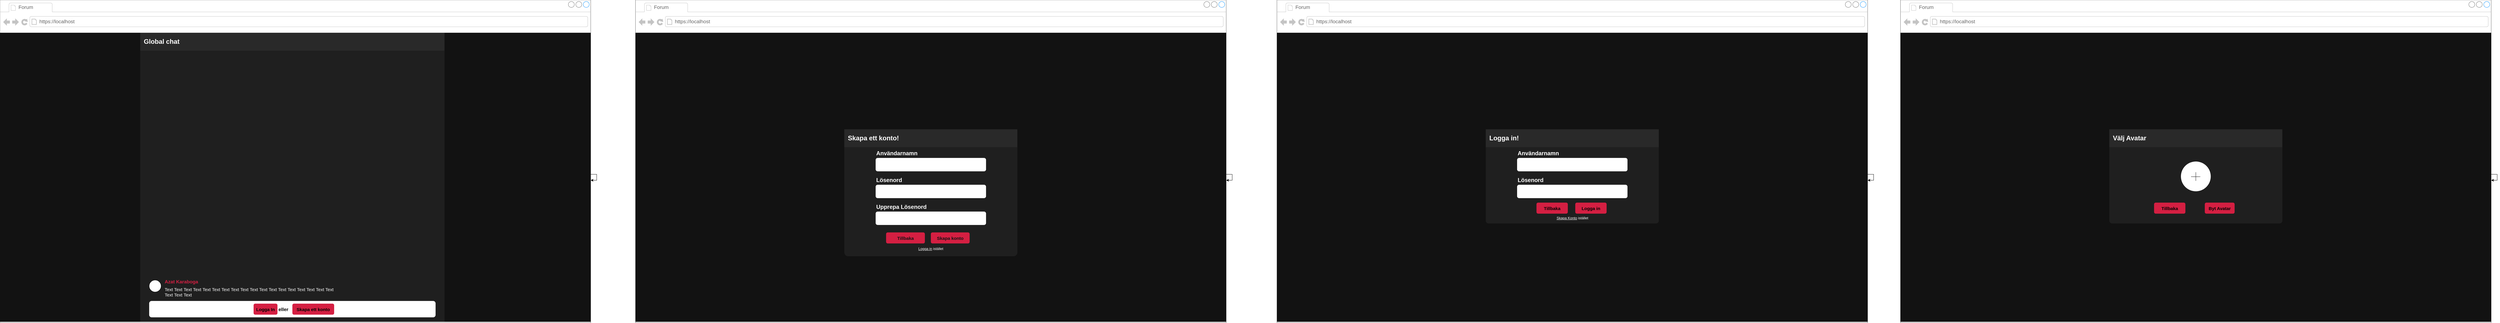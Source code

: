 <mxfile version="21.1.2" type="device">
  <diagram name="Page-1" id="wdCuB6sufGS2kOF5wtht">
    <mxGraphModel dx="1651" dy="2203" grid="1" gridSize="10" guides="1" tooltips="1" connect="1" arrows="1" fold="1" page="1" pageScale="1" pageWidth="827" pageHeight="1169" math="0" shadow="0">
      <root>
        <mxCell id="0" />
        <mxCell id="1" parent="0" />
        <mxCell id="D5LrkwyOp0ir_glRKJ9V-1" value="" style="strokeWidth=1;shadow=0;dashed=0;align=center;html=1;shape=mxgraph.mockup.containers.browserWindow;rSize=0;strokeColor=none;strokeColor2=#008cff;strokeColor3=#c4c4c4;mainText=,;recursiveResize=0;" parent="1" vertex="1">
          <mxGeometry width="1980" height="1083" as="geometry" />
        </mxCell>
        <mxCell id="D5LrkwyOp0ir_glRKJ9V-2" value="Forum" style="strokeWidth=1;shadow=0;dashed=0;align=center;html=1;shape=mxgraph.mockup.containers.anchor;fontSize=17;fontColor=#666666;align=left;whiteSpace=wrap;" parent="D5LrkwyOp0ir_glRKJ9V-1" vertex="1">
          <mxGeometry x="60" y="12" width="110" height="26" as="geometry" />
        </mxCell>
        <mxCell id="D5LrkwyOp0ir_glRKJ9V-3" value="https://localhost" style="strokeWidth=1;shadow=0;dashed=0;align=center;html=1;shape=mxgraph.mockup.containers.anchor;rSize=0;fontSize=17;fontColor=#666666;align=left;" parent="D5LrkwyOp0ir_glRKJ9V-1" vertex="1">
          <mxGeometry x="130" y="60" width="250" height="26" as="geometry" />
        </mxCell>
        <mxCell id="D5LrkwyOp0ir_glRKJ9V-4" value="" style="rounded=0;whiteSpace=wrap;html=1;strokeColor=none;fillColor=#121212;" parent="D5LrkwyOp0ir_glRKJ9V-1" vertex="1">
          <mxGeometry y="110" width="1980" height="970" as="geometry" />
        </mxCell>
        <mxCell id="D5LrkwyOp0ir_glRKJ9V-5" value="" style="rounded=0;whiteSpace=wrap;html=1;strokeColor=none;fillColor=#1F1F1F;" parent="D5LrkwyOp0ir_glRKJ9V-1" vertex="1">
          <mxGeometry x="470" y="110" width="1020" height="970" as="geometry" />
        </mxCell>
        <mxCell id="D5LrkwyOp0ir_glRKJ9V-11" style="edgeStyle=orthogonalEdgeStyle;rounded=0;orthogonalLoop=1;jettySize=auto;html=1;" parent="D5LrkwyOp0ir_glRKJ9V-1" source="D5LrkwyOp0ir_glRKJ9V-4" target="D5LrkwyOp0ir_glRKJ9V-4" edge="1">
          <mxGeometry relative="1" as="geometry" />
        </mxCell>
        <mxCell id="D5LrkwyOp0ir_glRKJ9V-19" value="" style="rounded=1;whiteSpace=wrap;html=1;strokeColor=none;fillColor=#FFFFFF;" parent="D5LrkwyOp0ir_glRKJ9V-1" vertex="1">
          <mxGeometry x="500" y="1010" width="960" height="55" as="geometry" />
        </mxCell>
        <mxCell id="D5LrkwyOp0ir_glRKJ9V-21" value="" style="ellipse;whiteSpace=wrap;html=1;aspect=fixed;" parent="D5LrkwyOp0ir_glRKJ9V-1" vertex="1">
          <mxGeometry x="500" y="940" width="40" height="40" as="geometry" />
        </mxCell>
        <mxCell id="D5LrkwyOp0ir_glRKJ9V-24" value="&lt;font size=&quot;1&quot; style=&quot;&quot;&gt;&lt;b style=&quot;font-size: 16px;&quot;&gt;Azat Karaboga&lt;/b&gt;&lt;/font&gt;" style="text;html=1;strokeColor=none;fillColor=none;align=left;verticalAlign=middle;whiteSpace=wrap;rounded=0;fontColor=#d41f42;" parent="D5LrkwyOp0ir_glRKJ9V-1" vertex="1">
          <mxGeometry x="550" y="930" width="300" height="30" as="geometry" />
        </mxCell>
        <mxCell id="D5LrkwyOp0ir_glRKJ9V-27" value="" style="rounded=0;whiteSpace=wrap;html=1;strokeColor=none;fillColor=#292929;" parent="D5LrkwyOp0ir_glRKJ9V-1" vertex="1">
          <mxGeometry x="470" y="110" width="1020" height="60" as="geometry" />
        </mxCell>
        <mxCell id="D5LrkwyOp0ir_glRKJ9V-28" value="&lt;font color=&quot;#ffffff&quot; style=&quot;font-size: 15px;&quot;&gt;&lt;font style=&quot;font-size: 15px;&quot;&gt;Text&amp;nbsp;&lt;/font&gt;Text&amp;nbsp;Text&amp;nbsp;Text&amp;nbsp;Text&amp;nbsp;Text&amp;nbsp;Text&amp;nbsp;Text&amp;nbsp;Text&amp;nbsp;Text&amp;nbsp;Text&amp;nbsp;Text&amp;nbsp;Text&amp;nbsp;Text&amp;nbsp;Text&amp;nbsp;Text&amp;nbsp;Text&amp;nbsp;Text&amp;nbsp;&lt;br&gt;Text&amp;nbsp;Text&amp;nbsp;Text&amp;nbsp;&lt;/font&gt;" style="text;html=1;strokeColor=none;fillColor=none;align=left;verticalAlign=middle;whiteSpace=wrap;rounded=0;" parent="D5LrkwyOp0ir_glRKJ9V-1" vertex="1">
          <mxGeometry x="550" y="960" width="610" height="40" as="geometry" />
        </mxCell>
        <mxCell id="D5LrkwyOp0ir_glRKJ9V-29" value="&lt;b&gt;&lt;font style=&quot;font-size: 16px;&quot;&gt;eller&lt;/font&gt;&lt;/b&gt;" style="text;html=1;strokeColor=none;fillColor=none;align=center;verticalAlign=middle;whiteSpace=wrap;rounded=0;" parent="D5LrkwyOp0ir_glRKJ9V-1" vertex="1">
          <mxGeometry x="780" y="1022.5" width="340" height="30" as="geometry" />
        </mxCell>
        <mxCell id="D5LrkwyOp0ir_glRKJ9V-30" value="&lt;font style=&quot;font-size: 15px;&quot;&gt;&lt;b&gt;Logga In&lt;/b&gt;&lt;/font&gt;" style="rounded=1;whiteSpace=wrap;html=1;strokeColor=none;fillColor=#d41f42;" parent="D5LrkwyOp0ir_glRKJ9V-1" vertex="1">
          <mxGeometry x="850" y="1019" width="80" height="37" as="geometry" />
        </mxCell>
        <mxCell id="D5LrkwyOp0ir_glRKJ9V-44" value="&lt;font style=&quot;font-size: 15px;&quot;&gt;&lt;b&gt;Skapa ett konto&lt;/b&gt;&lt;/font&gt;" style="rounded=1;whiteSpace=wrap;html=1;strokeColor=none;fillColor=#d41f42;" parent="D5LrkwyOp0ir_glRKJ9V-1" vertex="1">
          <mxGeometry x="980" y="1019" width="140" height="37" as="geometry" />
        </mxCell>
        <mxCell id="D5LrkwyOp0ir_glRKJ9V-45" value="&lt;font size=&quot;1&quot; color=&quot;#ffffff&quot;&gt;&lt;b style=&quot;font-size: 22px;&quot;&gt;Global chat&lt;/b&gt;&lt;/font&gt;" style="text;html=1;strokeColor=none;fillColor=none;align=left;verticalAlign=middle;whiteSpace=wrap;rounded=0;" parent="D5LrkwyOp0ir_glRKJ9V-1" vertex="1">
          <mxGeometry x="480" y="120" width="610" height="40" as="geometry" />
        </mxCell>
        <mxCell id="D5LrkwyOp0ir_glRKJ9V-56" value="" style="strokeWidth=1;shadow=0;dashed=0;align=center;html=1;shape=mxgraph.mockup.containers.browserWindow;rSize=0;strokeColor=none;strokeColor2=#008cff;strokeColor3=#c4c4c4;mainText=,;recursiveResize=0;" parent="1" vertex="1">
          <mxGeometry x="2130" width="1980" height="1083" as="geometry" />
        </mxCell>
        <mxCell id="D5LrkwyOp0ir_glRKJ9V-57" value="Forum" style="strokeWidth=1;shadow=0;dashed=0;align=center;html=1;shape=mxgraph.mockup.containers.anchor;fontSize=17;fontColor=#666666;align=left;whiteSpace=wrap;" parent="D5LrkwyOp0ir_glRKJ9V-56" vertex="1">
          <mxGeometry x="60" y="12" width="110" height="26" as="geometry" />
        </mxCell>
        <mxCell id="D5LrkwyOp0ir_glRKJ9V-58" value="https://localhost" style="strokeWidth=1;shadow=0;dashed=0;align=center;html=1;shape=mxgraph.mockup.containers.anchor;rSize=0;fontSize=17;fontColor=#666666;align=left;" parent="D5LrkwyOp0ir_glRKJ9V-56" vertex="1">
          <mxGeometry x="130" y="60" width="250" height="26" as="geometry" />
        </mxCell>
        <mxCell id="D5LrkwyOp0ir_glRKJ9V-59" value="" style="rounded=0;whiteSpace=wrap;html=1;strokeColor=none;fillColor=#121212;" parent="D5LrkwyOp0ir_glRKJ9V-56" vertex="1">
          <mxGeometry y="110" width="1980" height="970" as="geometry" />
        </mxCell>
        <mxCell id="D5LrkwyOp0ir_glRKJ9V-60" value="" style="rounded=1;whiteSpace=wrap;html=1;strokeColor=none;fillColor=#1F1F1F;arcSize=3;imageHeight=24;" parent="D5LrkwyOp0ir_glRKJ9V-56" vertex="1">
          <mxGeometry x="700" y="434" width="580" height="426" as="geometry" />
        </mxCell>
        <mxCell id="D5LrkwyOp0ir_glRKJ9V-61" style="edgeStyle=orthogonalEdgeStyle;rounded=0;orthogonalLoop=1;jettySize=auto;html=1;" parent="D5LrkwyOp0ir_glRKJ9V-56" source="D5LrkwyOp0ir_glRKJ9V-59" target="D5LrkwyOp0ir_glRKJ9V-59" edge="1">
          <mxGeometry relative="1" as="geometry" />
        </mxCell>
        <mxCell id="D5LrkwyOp0ir_glRKJ9V-65" value="" style="rounded=0;whiteSpace=wrap;html=1;strokeColor=none;fillColor=#292929;" parent="D5LrkwyOp0ir_glRKJ9V-56" vertex="1">
          <mxGeometry x="700" y="434" width="580" height="60" as="geometry" />
        </mxCell>
        <mxCell id="D5LrkwyOp0ir_glRKJ9V-70" value="&lt;font color=&quot;#ffffff&quot;&gt;&lt;span style=&quot;font-size: 22px;&quot;&gt;&lt;b&gt;Skapa ett konto!&lt;/b&gt;&lt;/span&gt;&lt;/font&gt;" style="text;html=1;strokeColor=none;fillColor=none;align=left;verticalAlign=middle;whiteSpace=wrap;rounded=0;" parent="D5LrkwyOp0ir_glRKJ9V-56" vertex="1">
          <mxGeometry x="710" y="444" width="560" height="40" as="geometry" />
        </mxCell>
        <mxCell id="D5LrkwyOp0ir_glRKJ9V-71" value="&lt;font color=&quot;#121212&quot; style=&quot;font-size: 15px;&quot;&gt;&lt;b&gt;Tillbaka&lt;/b&gt;&lt;/font&gt;" style="rounded=1;whiteSpace=wrap;html=1;strokeColor=none;fillColor=#d41f42;" parent="D5LrkwyOp0ir_glRKJ9V-56" vertex="1">
          <mxGeometry x="840" y="780" width="130" height="37" as="geometry" />
        </mxCell>
        <mxCell id="D5LrkwyOp0ir_glRKJ9V-72" value="" style="rounded=1;whiteSpace=wrap;html=1;strokeColor=none;fillColor=#FFFFFF;" parent="D5LrkwyOp0ir_glRKJ9V-56" vertex="1">
          <mxGeometry x="805" y="530" width="370" height="45" as="geometry" />
        </mxCell>
        <mxCell id="D5LrkwyOp0ir_glRKJ9V-73" value="" style="rounded=1;whiteSpace=wrap;html=1;strokeColor=none;fillColor=#FFFFFF;" parent="D5LrkwyOp0ir_glRKJ9V-56" vertex="1">
          <mxGeometry x="805" y="620" width="370" height="45" as="geometry" />
        </mxCell>
        <mxCell id="D5LrkwyOp0ir_glRKJ9V-74" value="&lt;font size=&quot;1&quot; color=&quot;#ffffff&quot;&gt;&lt;b style=&quot;font-size: 19px;&quot;&gt;Användarnamn&lt;/b&gt;&lt;/font&gt;" style="text;html=1;strokeColor=none;fillColor=none;align=left;verticalAlign=middle;whiteSpace=wrap;rounded=0;" parent="D5LrkwyOp0ir_glRKJ9V-56" vertex="1">
          <mxGeometry x="805" y="500" width="365" height="30" as="geometry" />
        </mxCell>
        <mxCell id="D5LrkwyOp0ir_glRKJ9V-75" value="&lt;font size=&quot;1&quot; color=&quot;#ffffff&quot;&gt;&lt;b style=&quot;font-size: 19px;&quot;&gt;Lösenord&lt;/b&gt;&lt;/font&gt;" style="text;html=1;strokeColor=none;fillColor=none;align=left;verticalAlign=middle;whiteSpace=wrap;rounded=0;" parent="D5LrkwyOp0ir_glRKJ9V-56" vertex="1">
          <mxGeometry x="805" y="590" width="365" height="30" as="geometry" />
        </mxCell>
        <mxCell id="D5LrkwyOp0ir_glRKJ9V-76" value="" style="rounded=1;whiteSpace=wrap;html=1;strokeColor=none;fillColor=#FFFFFF;" parent="D5LrkwyOp0ir_glRKJ9V-56" vertex="1">
          <mxGeometry x="805" y="710" width="370" height="45" as="geometry" />
        </mxCell>
        <mxCell id="D5LrkwyOp0ir_glRKJ9V-77" value="&lt;font size=&quot;1&quot; color=&quot;#ffffff&quot;&gt;&lt;b style=&quot;font-size: 19px;&quot;&gt;Upprepa Lösenord&lt;/b&gt;&lt;/font&gt;" style="text;html=1;strokeColor=none;fillColor=none;align=left;verticalAlign=middle;whiteSpace=wrap;rounded=0;" parent="D5LrkwyOp0ir_glRKJ9V-56" vertex="1">
          <mxGeometry x="805" y="680" width="365" height="30" as="geometry" />
        </mxCell>
        <mxCell id="D5LrkwyOp0ir_glRKJ9V-78" value="&lt;font style=&quot;font-size: 12px;&quot; color=&quot;#ffffff&quot;&gt;&lt;u&gt;Logga in&lt;/u&gt; istället&lt;/font&gt;" style="text;html=1;strokeColor=none;fillColor=none;align=center;verticalAlign=middle;whiteSpace=wrap;rounded=0;" parent="D5LrkwyOp0ir_glRKJ9V-56" vertex="1">
          <mxGeometry x="945" y="820" width="90" height="30" as="geometry" />
        </mxCell>
        <mxCell id="FbByiruJ8b2dWKca3bUt-14" value="&lt;font color=&quot;#121212&quot; style=&quot;font-size: 15px;&quot;&gt;&lt;b&gt;Skapa konto&lt;/b&gt;&lt;/font&gt;" style="rounded=1;whiteSpace=wrap;html=1;strokeColor=none;fillColor=#d41f42;" vertex="1" parent="D5LrkwyOp0ir_glRKJ9V-56">
          <mxGeometry x="990" y="780" width="130" height="37" as="geometry" />
        </mxCell>
        <mxCell id="D5LrkwyOp0ir_glRKJ9V-79" value="" style="strokeWidth=1;shadow=0;dashed=0;align=center;html=1;shape=mxgraph.mockup.containers.browserWindow;rSize=0;strokeColor=none;strokeColor2=#008cff;strokeColor3=#c4c4c4;mainText=,;recursiveResize=0;" parent="1" vertex="1">
          <mxGeometry x="4280" width="1980" height="1083" as="geometry" />
        </mxCell>
        <mxCell id="D5LrkwyOp0ir_glRKJ9V-80" value="Forum" style="strokeWidth=1;shadow=0;dashed=0;align=center;html=1;shape=mxgraph.mockup.containers.anchor;fontSize=17;fontColor=#666666;align=left;whiteSpace=wrap;" parent="D5LrkwyOp0ir_glRKJ9V-79" vertex="1">
          <mxGeometry x="60" y="12" width="110" height="26" as="geometry" />
        </mxCell>
        <mxCell id="D5LrkwyOp0ir_glRKJ9V-81" value="https://localhost" style="strokeWidth=1;shadow=0;dashed=0;align=center;html=1;shape=mxgraph.mockup.containers.anchor;rSize=0;fontSize=17;fontColor=#666666;align=left;" parent="D5LrkwyOp0ir_glRKJ9V-79" vertex="1">
          <mxGeometry x="130" y="60" width="250" height="26" as="geometry" />
        </mxCell>
        <mxCell id="D5LrkwyOp0ir_glRKJ9V-82" value="" style="rounded=0;whiteSpace=wrap;html=1;strokeColor=none;fillColor=#121212;" parent="D5LrkwyOp0ir_glRKJ9V-79" vertex="1">
          <mxGeometry y="110" width="1980" height="970" as="geometry" />
        </mxCell>
        <mxCell id="D5LrkwyOp0ir_glRKJ9V-83" value="" style="rounded=1;whiteSpace=wrap;html=1;strokeColor=none;fillColor=#1F1F1F;arcSize=3;imageHeight=24;" parent="D5LrkwyOp0ir_glRKJ9V-79" vertex="1">
          <mxGeometry x="700" y="434" width="580" height="316" as="geometry" />
        </mxCell>
        <mxCell id="D5LrkwyOp0ir_glRKJ9V-84" style="edgeStyle=orthogonalEdgeStyle;rounded=0;orthogonalLoop=1;jettySize=auto;html=1;" parent="D5LrkwyOp0ir_glRKJ9V-79" source="D5LrkwyOp0ir_glRKJ9V-82" target="D5LrkwyOp0ir_glRKJ9V-82" edge="1">
          <mxGeometry relative="1" as="geometry" />
        </mxCell>
        <mxCell id="D5LrkwyOp0ir_glRKJ9V-85" value="" style="rounded=0;whiteSpace=wrap;html=1;strokeColor=none;fillColor=#292929;" parent="D5LrkwyOp0ir_glRKJ9V-79" vertex="1">
          <mxGeometry x="700" y="434" width="580" height="60" as="geometry" />
        </mxCell>
        <mxCell id="D5LrkwyOp0ir_glRKJ9V-86" value="&lt;font color=&quot;#ffffff&quot;&gt;&lt;span style=&quot;font-size: 22px;&quot;&gt;&lt;b&gt;Logga in!&lt;/b&gt;&lt;/span&gt;&lt;/font&gt;" style="text;html=1;strokeColor=none;fillColor=none;align=left;verticalAlign=middle;whiteSpace=wrap;rounded=0;" parent="D5LrkwyOp0ir_glRKJ9V-79" vertex="1">
          <mxGeometry x="710" y="444" width="560" height="40" as="geometry" />
        </mxCell>
        <mxCell id="D5LrkwyOp0ir_glRKJ9V-87" value="&lt;font style=&quot;font-size: 15px;&quot;&gt;&lt;b&gt;Logga in&lt;/b&gt;&lt;/font&gt;" style="rounded=1;whiteSpace=wrap;html=1;strokeColor=none;fillColor=#d41f42;" parent="D5LrkwyOp0ir_glRKJ9V-79" vertex="1">
          <mxGeometry x="1000" y="680" width="105" height="37" as="geometry" />
        </mxCell>
        <mxCell id="D5LrkwyOp0ir_glRKJ9V-88" value="" style="rounded=1;whiteSpace=wrap;html=1;strokeColor=none;fillColor=#FFFFFF;" parent="D5LrkwyOp0ir_glRKJ9V-79" vertex="1">
          <mxGeometry x="805" y="530" width="370" height="45" as="geometry" />
        </mxCell>
        <mxCell id="D5LrkwyOp0ir_glRKJ9V-89" value="" style="rounded=1;whiteSpace=wrap;html=1;strokeColor=none;fillColor=#FFFFFF;" parent="D5LrkwyOp0ir_glRKJ9V-79" vertex="1">
          <mxGeometry x="805" y="620" width="370" height="45" as="geometry" />
        </mxCell>
        <mxCell id="D5LrkwyOp0ir_glRKJ9V-90" value="&lt;font size=&quot;1&quot; color=&quot;#ffffff&quot;&gt;&lt;b style=&quot;font-size: 19px;&quot;&gt;Användarnamn&lt;/b&gt;&lt;/font&gt;" style="text;html=1;strokeColor=none;fillColor=none;align=left;verticalAlign=middle;whiteSpace=wrap;rounded=0;" parent="D5LrkwyOp0ir_glRKJ9V-79" vertex="1">
          <mxGeometry x="805" y="500" width="365" height="30" as="geometry" />
        </mxCell>
        <mxCell id="D5LrkwyOp0ir_glRKJ9V-91" value="&lt;font size=&quot;1&quot; color=&quot;#ffffff&quot;&gt;&lt;b style=&quot;font-size: 19px;&quot;&gt;Lösenord&lt;/b&gt;&lt;/font&gt;" style="text;html=1;strokeColor=none;fillColor=none;align=left;verticalAlign=middle;whiteSpace=wrap;rounded=0;" parent="D5LrkwyOp0ir_glRKJ9V-79" vertex="1">
          <mxGeometry x="805" y="590" width="365" height="30" as="geometry" />
        </mxCell>
        <mxCell id="D5LrkwyOp0ir_glRKJ9V-94" value="&lt;font style=&quot;font-size: 12px;&quot; color=&quot;#ffffff&quot;&gt;&lt;u&gt;Skapa Konto&lt;/u&gt;&amp;nbsp;istället&lt;/font&gt;" style="text;html=1;strokeColor=none;fillColor=none;align=center;verticalAlign=middle;whiteSpace=wrap;rounded=0;" parent="D5LrkwyOp0ir_glRKJ9V-79" vertex="1">
          <mxGeometry x="932.5" y="717" width="115" height="30" as="geometry" />
        </mxCell>
        <mxCell id="FbByiruJ8b2dWKca3bUt-29" value="&lt;font style=&quot;font-size: 15px;&quot;&gt;&lt;b&gt;Tillbaka&lt;/b&gt;&lt;/font&gt;" style="rounded=1;whiteSpace=wrap;html=1;strokeColor=none;fillColor=#d41f42;" vertex="1" parent="D5LrkwyOp0ir_glRKJ9V-79">
          <mxGeometry x="870" y="680" width="105" height="37" as="geometry" />
        </mxCell>
        <mxCell id="D5LrkwyOp0ir_glRKJ9V-95" value="" style="strokeWidth=1;shadow=0;dashed=0;align=center;html=1;shape=mxgraph.mockup.containers.browserWindow;rSize=0;strokeColor=none;strokeColor2=#008cff;strokeColor3=#c4c4c4;mainText=,;recursiveResize=0;" parent="1" vertex="1">
          <mxGeometry x="6370" width="1980" height="1083" as="geometry" />
        </mxCell>
        <mxCell id="D5LrkwyOp0ir_glRKJ9V-96" value="Forum" style="strokeWidth=1;shadow=0;dashed=0;align=center;html=1;shape=mxgraph.mockup.containers.anchor;fontSize=17;fontColor=#666666;align=left;whiteSpace=wrap;" parent="D5LrkwyOp0ir_glRKJ9V-95" vertex="1">
          <mxGeometry x="60" y="12" width="110" height="26" as="geometry" />
        </mxCell>
        <mxCell id="D5LrkwyOp0ir_glRKJ9V-97" value="https://localhost" style="strokeWidth=1;shadow=0;dashed=0;align=center;html=1;shape=mxgraph.mockup.containers.anchor;rSize=0;fontSize=17;fontColor=#666666;align=left;" parent="D5LrkwyOp0ir_glRKJ9V-95" vertex="1">
          <mxGeometry x="130" y="60" width="250" height="26" as="geometry" />
        </mxCell>
        <mxCell id="D5LrkwyOp0ir_glRKJ9V-98" value="" style="rounded=0;whiteSpace=wrap;html=1;strokeColor=none;fillColor=#121212;" parent="D5LrkwyOp0ir_glRKJ9V-95" vertex="1">
          <mxGeometry y="110" width="1980" height="970" as="geometry" />
        </mxCell>
        <mxCell id="D5LrkwyOp0ir_glRKJ9V-99" value="" style="rounded=1;whiteSpace=wrap;html=1;strokeColor=none;fillColor=#1F1F1F;arcSize=3;imageHeight=24;" parent="D5LrkwyOp0ir_glRKJ9V-95" vertex="1">
          <mxGeometry x="700" y="434" width="580" height="316" as="geometry" />
        </mxCell>
        <mxCell id="D5LrkwyOp0ir_glRKJ9V-100" style="edgeStyle=orthogonalEdgeStyle;rounded=0;orthogonalLoop=1;jettySize=auto;html=1;" parent="D5LrkwyOp0ir_glRKJ9V-95" source="D5LrkwyOp0ir_glRKJ9V-98" target="D5LrkwyOp0ir_glRKJ9V-98" edge="1">
          <mxGeometry relative="1" as="geometry" />
        </mxCell>
        <mxCell id="D5LrkwyOp0ir_glRKJ9V-101" value="" style="rounded=0;whiteSpace=wrap;html=1;strokeColor=none;fillColor=#292929;" parent="D5LrkwyOp0ir_glRKJ9V-95" vertex="1">
          <mxGeometry x="700" y="434" width="580" height="60" as="geometry" />
        </mxCell>
        <mxCell id="D5LrkwyOp0ir_glRKJ9V-102" value="&lt;font color=&quot;#ffffff&quot;&gt;&lt;span style=&quot;font-size: 22px;&quot;&gt;&lt;b&gt;Välj Avatar&lt;/b&gt;&lt;/span&gt;&lt;/font&gt;" style="text;html=1;strokeColor=none;fillColor=none;align=left;verticalAlign=middle;whiteSpace=wrap;rounded=0;" parent="D5LrkwyOp0ir_glRKJ9V-95" vertex="1">
          <mxGeometry x="710" y="444" width="560" height="40" as="geometry" />
        </mxCell>
        <mxCell id="D5LrkwyOp0ir_glRKJ9V-103" value="&lt;font style=&quot;font-size: 15px;&quot;&gt;&lt;b&gt;Byt Avatar&lt;br&gt;&lt;/b&gt;&lt;/font&gt;" style="rounded=1;whiteSpace=wrap;html=1;strokeColor=none;fillColor=#d41f42;" parent="D5LrkwyOp0ir_glRKJ9V-95" vertex="1">
          <mxGeometry x="1020" y="680" width="100" height="37" as="geometry" />
        </mxCell>
        <mxCell id="D5LrkwyOp0ir_glRKJ9V-110" value="&lt;font style=&quot;font-size: 15px;&quot;&gt;&lt;b&gt;Tillbaka&lt;br&gt;&lt;/b&gt;&lt;/font&gt;" style="rounded=1;whiteSpace=wrap;html=1;strokeColor=none;fillColor=#d41f42;" parent="D5LrkwyOp0ir_glRKJ9V-95" vertex="1">
          <mxGeometry x="850" y="680" width="105" height="37" as="geometry" />
        </mxCell>
        <mxCell id="D5LrkwyOp0ir_glRKJ9V-111" value="" style="ellipse;whiteSpace=wrap;html=1;aspect=fixed;strokeColor=none;" parent="D5LrkwyOp0ir_glRKJ9V-95" vertex="1">
          <mxGeometry x="940" y="542" width="100" height="100" as="geometry" />
        </mxCell>
        <mxCell id="D5LrkwyOp0ir_glRKJ9V-113" value="" style="endArrow=none;html=1;rounded=0;" parent="1" edge="1">
          <mxGeometry width="50" height="50" relative="1" as="geometry">
            <mxPoint x="7344" y="593" as="sourcePoint" />
            <mxPoint x="7375" y="593" as="targetPoint" />
          </mxGeometry>
        </mxCell>
        <mxCell id="D5LrkwyOp0ir_glRKJ9V-114" value="" style="endArrow=none;html=1;rounded=0;" parent="1" edge="1">
          <mxGeometry width="50" height="50" relative="1" as="geometry">
            <mxPoint x="7360" y="607" as="sourcePoint" />
            <mxPoint x="7360" y="578" as="targetPoint" />
          </mxGeometry>
        </mxCell>
      </root>
    </mxGraphModel>
  </diagram>
</mxfile>
